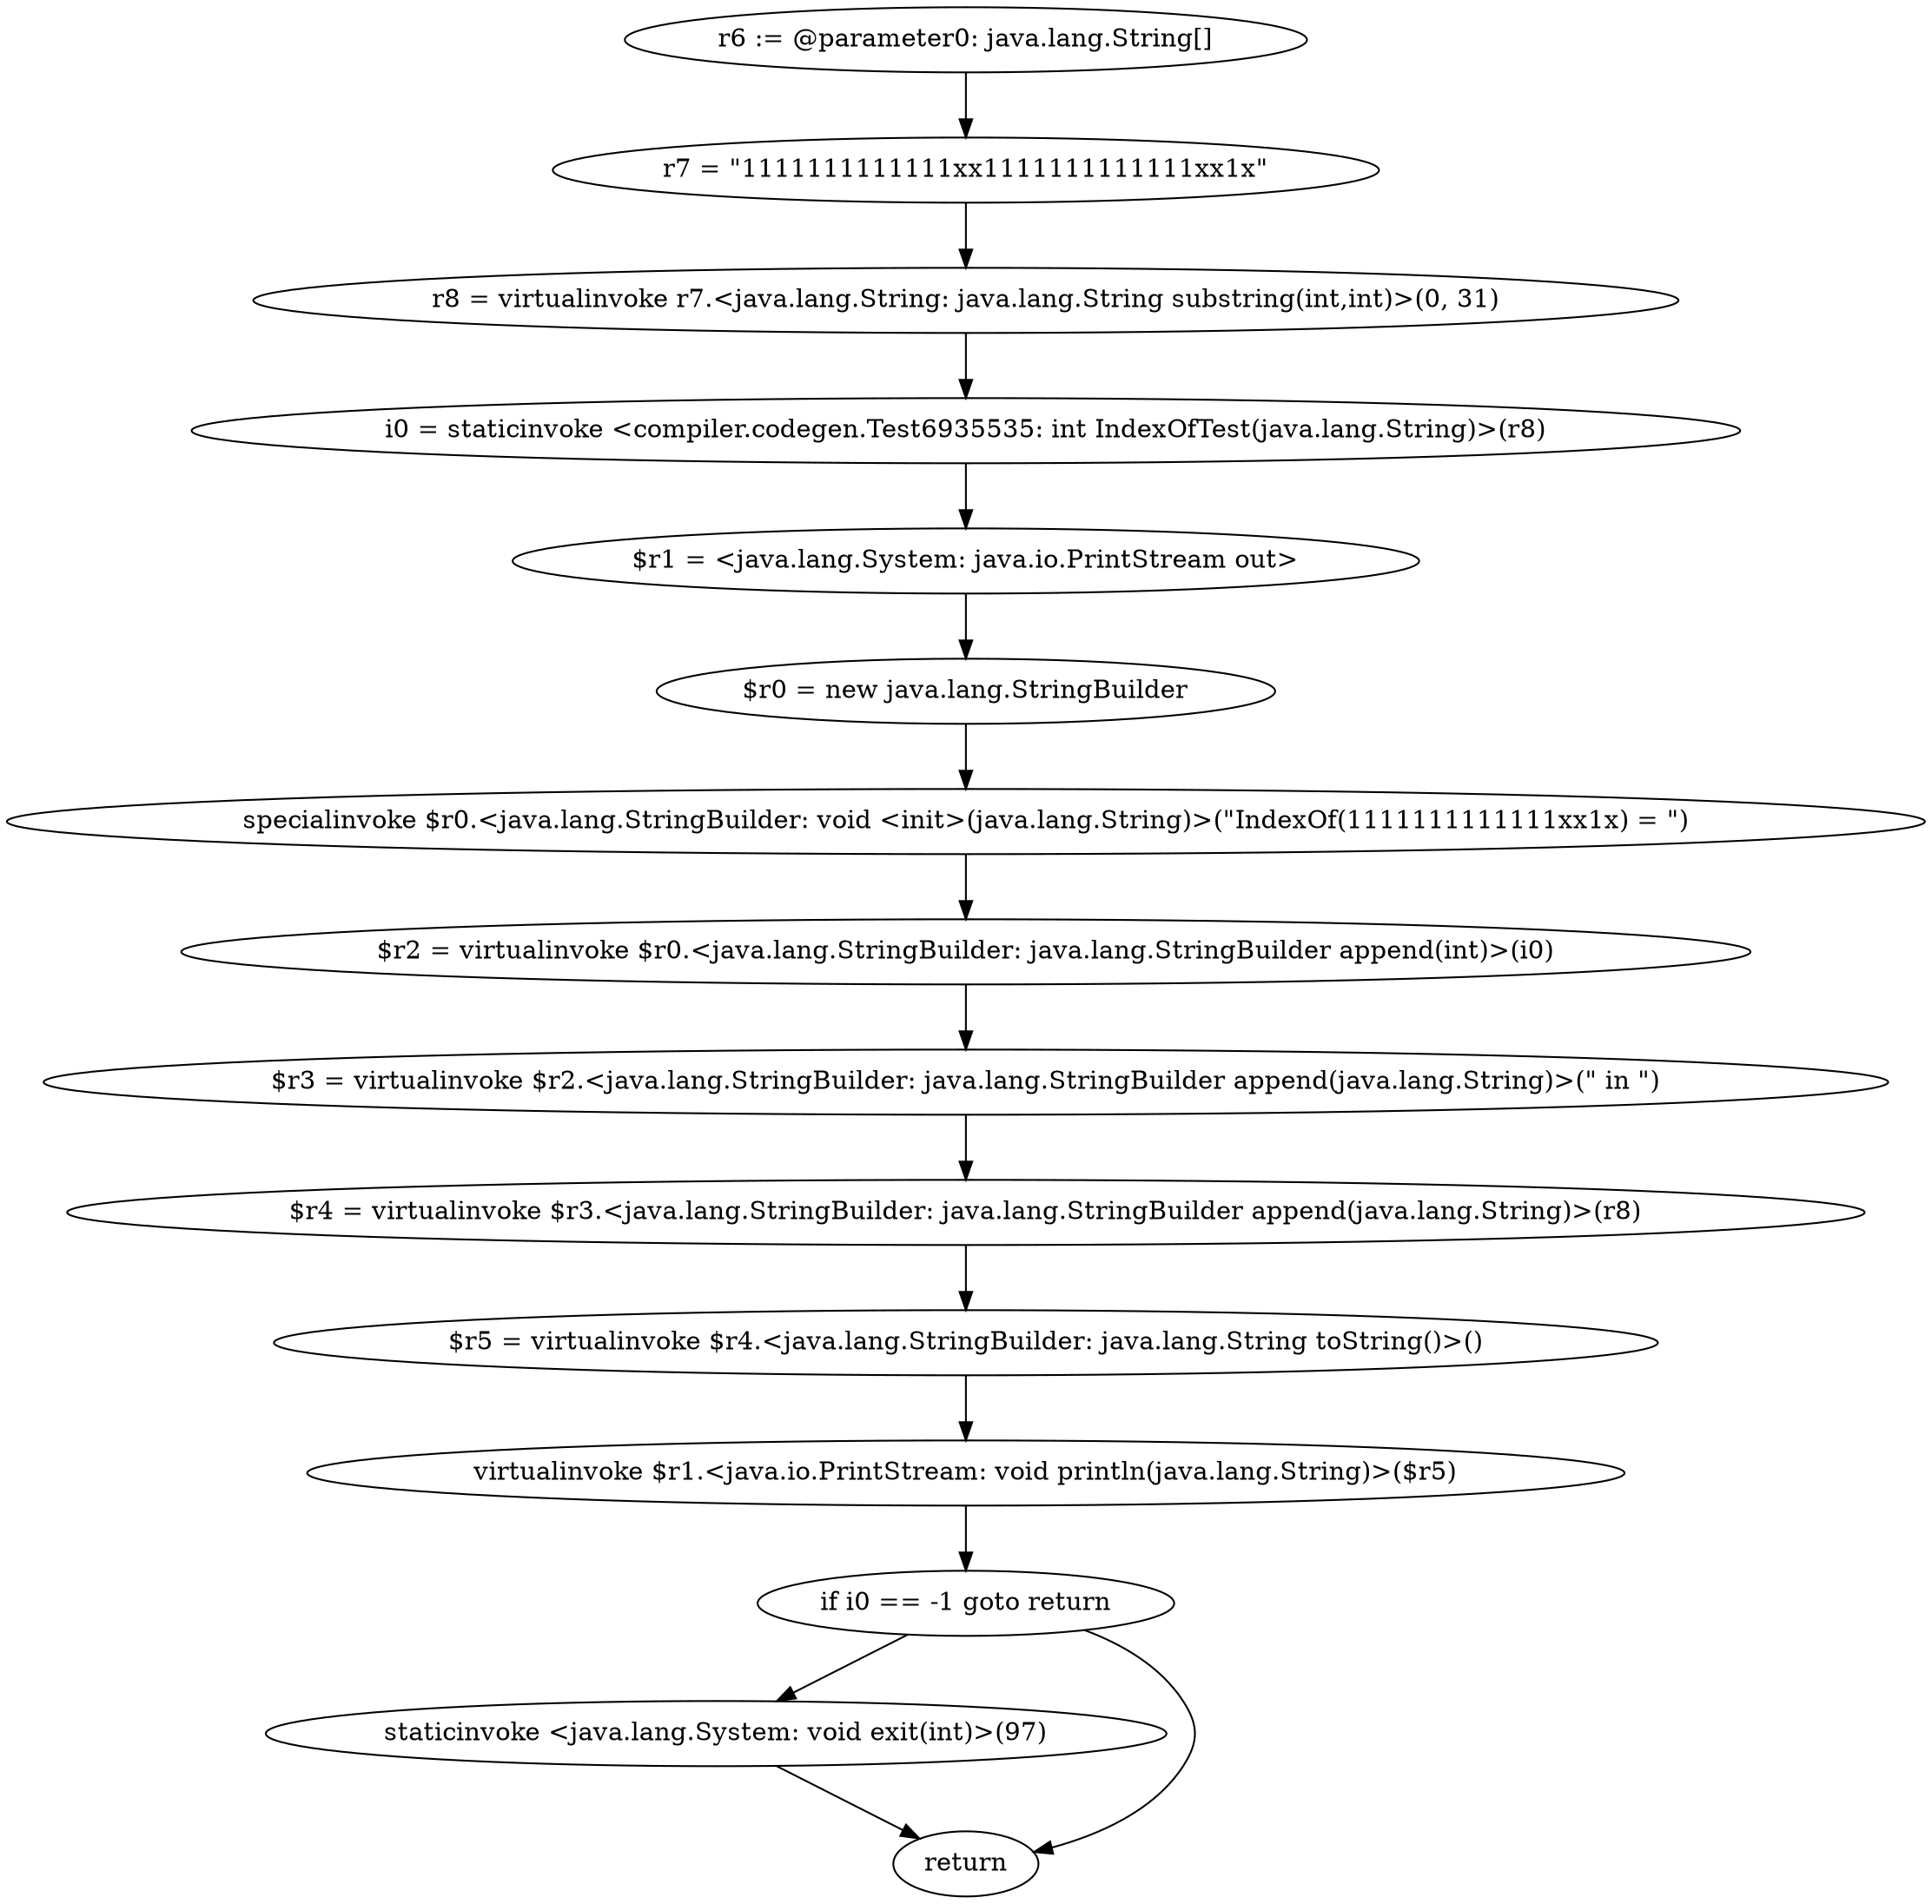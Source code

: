 digraph "unitGraph" {
    "r6 := @parameter0: java.lang.String[]"
    "r7 = \"1111111111111xx1111111111111xx1x\""
    "r8 = virtualinvoke r7.<java.lang.String: java.lang.String substring(int,int)>(0, 31)"
    "i0 = staticinvoke <compiler.codegen.Test6935535: int IndexOfTest(java.lang.String)>(r8)"
    "$r1 = <java.lang.System: java.io.PrintStream out>"
    "$r0 = new java.lang.StringBuilder"
    "specialinvoke $r0.<java.lang.StringBuilder: void <init>(java.lang.String)>(\"IndexOf(1111111111111xx1x) = \")"
    "$r2 = virtualinvoke $r0.<java.lang.StringBuilder: java.lang.StringBuilder append(int)>(i0)"
    "$r3 = virtualinvoke $r2.<java.lang.StringBuilder: java.lang.StringBuilder append(java.lang.String)>(\" in \")"
    "$r4 = virtualinvoke $r3.<java.lang.StringBuilder: java.lang.StringBuilder append(java.lang.String)>(r8)"
    "$r5 = virtualinvoke $r4.<java.lang.StringBuilder: java.lang.String toString()>()"
    "virtualinvoke $r1.<java.io.PrintStream: void println(java.lang.String)>($r5)"
    "if i0 == -1 goto return"
    "staticinvoke <java.lang.System: void exit(int)>(97)"
    "return"
    "r6 := @parameter0: java.lang.String[]"->"r7 = \"1111111111111xx1111111111111xx1x\"";
    "r7 = \"1111111111111xx1111111111111xx1x\""->"r8 = virtualinvoke r7.<java.lang.String: java.lang.String substring(int,int)>(0, 31)";
    "r8 = virtualinvoke r7.<java.lang.String: java.lang.String substring(int,int)>(0, 31)"->"i0 = staticinvoke <compiler.codegen.Test6935535: int IndexOfTest(java.lang.String)>(r8)";
    "i0 = staticinvoke <compiler.codegen.Test6935535: int IndexOfTest(java.lang.String)>(r8)"->"$r1 = <java.lang.System: java.io.PrintStream out>";
    "$r1 = <java.lang.System: java.io.PrintStream out>"->"$r0 = new java.lang.StringBuilder";
    "$r0 = new java.lang.StringBuilder"->"specialinvoke $r0.<java.lang.StringBuilder: void <init>(java.lang.String)>(\"IndexOf(1111111111111xx1x) = \")";
    "specialinvoke $r0.<java.lang.StringBuilder: void <init>(java.lang.String)>(\"IndexOf(1111111111111xx1x) = \")"->"$r2 = virtualinvoke $r0.<java.lang.StringBuilder: java.lang.StringBuilder append(int)>(i0)";
    "$r2 = virtualinvoke $r0.<java.lang.StringBuilder: java.lang.StringBuilder append(int)>(i0)"->"$r3 = virtualinvoke $r2.<java.lang.StringBuilder: java.lang.StringBuilder append(java.lang.String)>(\" in \")";
    "$r3 = virtualinvoke $r2.<java.lang.StringBuilder: java.lang.StringBuilder append(java.lang.String)>(\" in \")"->"$r4 = virtualinvoke $r3.<java.lang.StringBuilder: java.lang.StringBuilder append(java.lang.String)>(r8)";
    "$r4 = virtualinvoke $r3.<java.lang.StringBuilder: java.lang.StringBuilder append(java.lang.String)>(r8)"->"$r5 = virtualinvoke $r4.<java.lang.StringBuilder: java.lang.String toString()>()";
    "$r5 = virtualinvoke $r4.<java.lang.StringBuilder: java.lang.String toString()>()"->"virtualinvoke $r1.<java.io.PrintStream: void println(java.lang.String)>($r5)";
    "virtualinvoke $r1.<java.io.PrintStream: void println(java.lang.String)>($r5)"->"if i0 == -1 goto return";
    "if i0 == -1 goto return"->"staticinvoke <java.lang.System: void exit(int)>(97)";
    "if i0 == -1 goto return"->"return";
    "staticinvoke <java.lang.System: void exit(int)>(97)"->"return";
}
